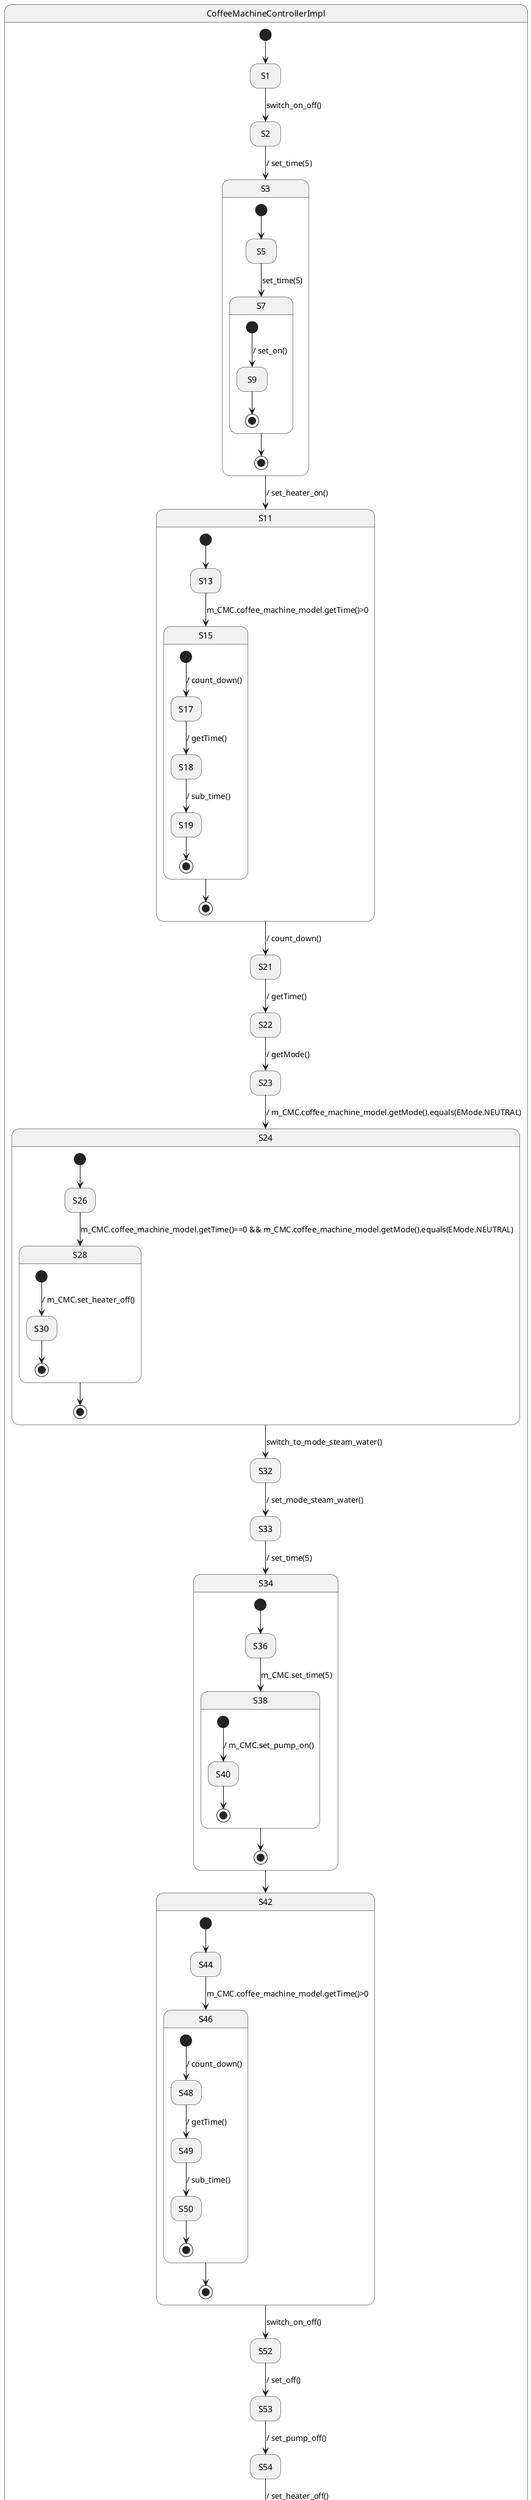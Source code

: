 @startuml
hide empty description
state CoffeeMachineControllerImpl {
[*] --> S1
S1 --> S2: switch_on_off()
S2 --> S3: / set_time(5)
state S3 {
[*] --> S5
S5 --> S7: set_time(5)
state S7 {
[*] --> S9: / set_on()
S9 --> [*]
}
S7 --> [*]
}
S3 --> S11: / set_heater_on()
state S11 {
[*] --> S13
S13 --> S15: m_CMC.coffee_machine_model.getTime()>0
state S15 {
[*] --> S17: / count_down()
S17 --> S18: / getTime()
S18 --> S19: / sub_time()
S19 --> [*]
}
S15 --> [*]
}
S11 --> S21: / count_down()
S21 --> S22: / getTime()
S22 --> S23: / getMode()
S23 --> S24: / m_CMC.coffee_machine_model.getMode().equals(EMode.NEUTRAL)
state S24 {
[*] --> S26
S26 --> S28: m_CMC.coffee_machine_model.getTime()==0 && m_CMC.coffee_machine_model.getMode().equals(EMode.NEUTRAL)
state S28 {
[*] --> S30: / m_CMC.set_heater_off()
S30 --> [*]
}
S28 --> [*]
}
S24 --> S32: switch_to_mode_steam_water()
S32 --> S33: / set_mode_steam_water()
S33 --> S34: / set_time(5)
state S34 {
[*] --> S36
S36 --> S38: m_CMC.set_time(5)
state S38 {
[*] --> S40: / m_CMC.set_pump_on()
S40 --> [*]
}
S38 --> [*]
}
S34 --> S42
state S42 {
[*] --> S44
S44 --> S46: m_CMC.coffee_machine_model.getTime()>0
state S46 {
[*] --> S48: / count_down()
S48 --> S49: / getTime()
S49 --> S50: / sub_time()
S50 --> [*]
}
S46 --> [*]
}
S42 --> S52: switch_on_off()
S52 --> S53: / set_off()
S53 --> S54: / set_pump_off()
S54 --> S55: / set_heater_off()
S55 --> [*]
}
@enduml

